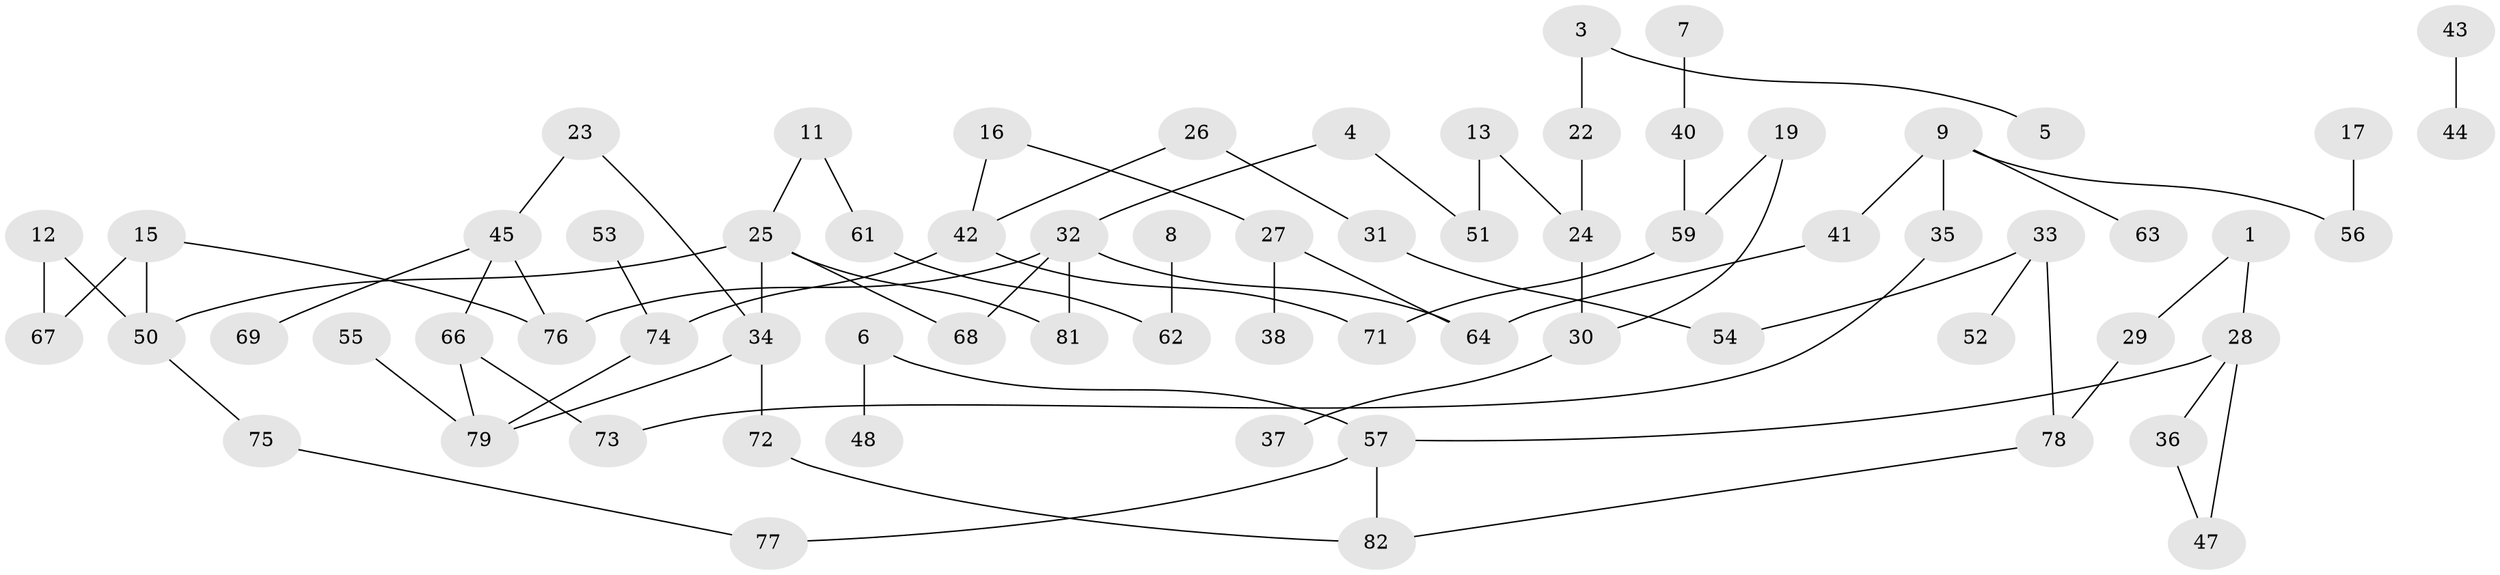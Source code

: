 // original degree distribution, {2: 0.3851851851851852, 4: 0.08888888888888889, 3: 0.15555555555555556, 1: 0.2518518518518518, 0: 0.0962962962962963, 5: 0.022222222222222223}
// Generated by graph-tools (version 1.1) at 2025/35/03/04/25 23:35:45]
// undirected, 68 vertices, 78 edges
graph export_dot {
  node [color=gray90,style=filled];
  1;
  3;
  4;
  5;
  6;
  7;
  8;
  9;
  11;
  12;
  13;
  15;
  16;
  17;
  19;
  22;
  23;
  24;
  25;
  26;
  27;
  28;
  29;
  30;
  31;
  32;
  33;
  34;
  35;
  36;
  37;
  38;
  40;
  41;
  42;
  43;
  44;
  45;
  47;
  48;
  50;
  51;
  52;
  53;
  54;
  55;
  56;
  57;
  59;
  61;
  62;
  63;
  64;
  66;
  67;
  68;
  69;
  71;
  72;
  73;
  74;
  75;
  76;
  77;
  78;
  79;
  81;
  82;
  1 -- 28 [weight=1.0];
  1 -- 29 [weight=1.0];
  3 -- 5 [weight=1.0];
  3 -- 22 [weight=1.0];
  4 -- 32 [weight=1.0];
  4 -- 51 [weight=1.0];
  6 -- 48 [weight=1.0];
  6 -- 57 [weight=1.0];
  7 -- 40 [weight=1.0];
  8 -- 62 [weight=1.0];
  9 -- 35 [weight=1.0];
  9 -- 41 [weight=1.0];
  9 -- 56 [weight=1.0];
  9 -- 63 [weight=1.0];
  11 -- 25 [weight=1.0];
  11 -- 61 [weight=1.0];
  12 -- 50 [weight=1.0];
  12 -- 67 [weight=1.0];
  13 -- 24 [weight=1.0];
  13 -- 51 [weight=1.0];
  15 -- 50 [weight=1.0];
  15 -- 67 [weight=1.0];
  15 -- 76 [weight=1.0];
  16 -- 27 [weight=1.0];
  16 -- 42 [weight=1.0];
  17 -- 56 [weight=1.0];
  19 -- 30 [weight=1.0];
  19 -- 59 [weight=1.0];
  22 -- 24 [weight=1.0];
  23 -- 34 [weight=1.0];
  23 -- 45 [weight=1.0];
  24 -- 30 [weight=1.0];
  25 -- 34 [weight=1.0];
  25 -- 50 [weight=1.0];
  25 -- 68 [weight=1.0];
  25 -- 81 [weight=1.0];
  26 -- 31 [weight=1.0];
  26 -- 42 [weight=1.0];
  27 -- 38 [weight=1.0];
  27 -- 64 [weight=1.0];
  28 -- 36 [weight=1.0];
  28 -- 47 [weight=1.0];
  28 -- 57 [weight=1.0];
  29 -- 78 [weight=1.0];
  30 -- 37 [weight=1.0];
  31 -- 54 [weight=1.0];
  32 -- 64 [weight=1.0];
  32 -- 68 [weight=1.0];
  32 -- 76 [weight=1.0];
  32 -- 81 [weight=1.0];
  33 -- 52 [weight=1.0];
  33 -- 54 [weight=1.0];
  33 -- 78 [weight=1.0];
  34 -- 72 [weight=1.0];
  34 -- 79 [weight=1.0];
  35 -- 73 [weight=1.0];
  36 -- 47 [weight=1.0];
  40 -- 59 [weight=1.0];
  41 -- 64 [weight=1.0];
  42 -- 71 [weight=1.0];
  42 -- 74 [weight=1.0];
  43 -- 44 [weight=1.0];
  45 -- 66 [weight=1.0];
  45 -- 69 [weight=1.0];
  45 -- 76 [weight=2.0];
  50 -- 75 [weight=1.0];
  53 -- 74 [weight=1.0];
  55 -- 79 [weight=1.0];
  57 -- 77 [weight=1.0];
  57 -- 82 [weight=1.0];
  59 -- 71 [weight=1.0];
  61 -- 62 [weight=1.0];
  66 -- 73 [weight=1.0];
  66 -- 79 [weight=1.0];
  72 -- 82 [weight=1.0];
  74 -- 79 [weight=1.0];
  75 -- 77 [weight=1.0];
  78 -- 82 [weight=1.0];
}
